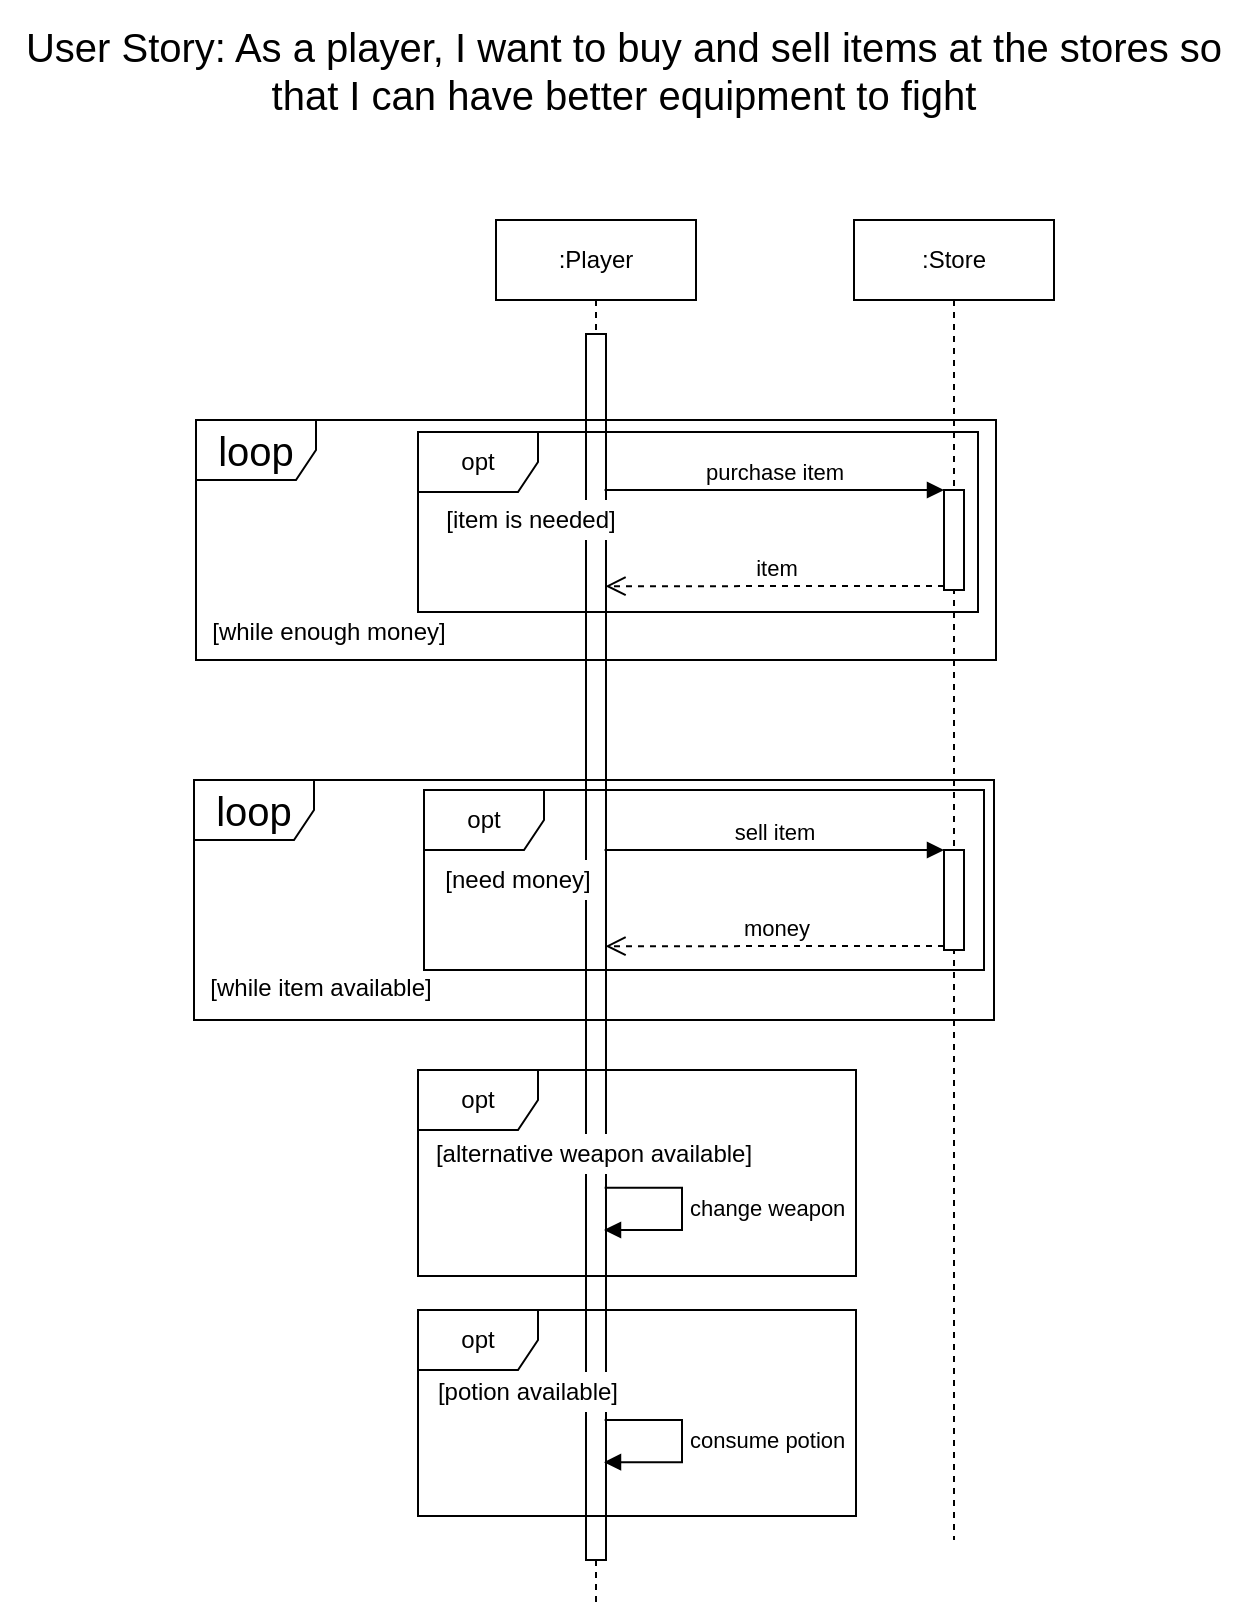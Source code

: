 <mxfile version="14.4.6" type="device"><diagram id="byu1stR2KS6hrMM0TohF" name="Page-1"><mxGraphModel dx="1674" dy="912" grid="1" gridSize="10" guides="1" tooltips="1" connect="1" arrows="1" fold="1" page="1" pageScale="1" pageWidth="850" pageHeight="1100" math="0" shadow="0"><root><mxCell id="0"/><mxCell id="1" parent="0"/><mxCell id="ROY14cTN3xMbXS5qXq06-9" value=":Player" style="shape=umlLifeline;perimeter=lifelinePerimeter;whiteSpace=wrap;html=1;container=1;collapsible=0;recursiveResize=0;outlineConnect=0;fillColor=#ffffff;fontSize=12;" vertex="1" parent="1"><mxGeometry x="361" y="260" width="100" height="692" as="geometry"/></mxCell><mxCell id="TkLlEuCI1bLyCvChMy64-15" value="" style="html=1;points=[];perimeter=orthogonalPerimeter;" parent="ROY14cTN3xMbXS5qXq06-9" vertex="1"><mxGeometry x="45" y="57" width="10" height="613" as="geometry"/></mxCell><mxCell id="TkLlEuCI1bLyCvChMy64-13" value=":Store" style="shape=umlLifeline;perimeter=lifelinePerimeter;whiteSpace=wrap;html=1;container=1;collapsible=0;recursiveResize=0;outlineConnect=0;" parent="1" vertex="1"><mxGeometry x="540" y="260" width="100" height="660" as="geometry"/></mxCell><mxCell id="TkLlEuCI1bLyCvChMy64-19" value="item" style="html=1;verticalAlign=bottom;endArrow=open;dashed=1;endSize=8;entryX=1.074;entryY=0.218;entryDx=0;entryDy=0;entryPerimeter=0;" parent="1" edge="1"><mxGeometry relative="1" as="geometry"><mxPoint x="415.74" y="443.1" as="targetPoint"/><mxPoint x="585" y="443" as="sourcePoint"/><mxPoint as="offset"/></mxGeometry></mxCell><mxCell id="TkLlEuCI1bLyCvChMy64-25" value="opt" style="shape=umlFrame;whiteSpace=wrap;html=1;fillColor=#ffffff;" parent="1" vertex="1"><mxGeometry x="322" y="685" width="219" height="103" as="geometry"/></mxCell><mxCell id="TkLlEuCI1bLyCvChMy64-26" value="[potion available]" style="text;html=1;strokeColor=none;align=center;verticalAlign=middle;whiteSpace=wrap;rounded=0;fillColor=#ffffff;" parent="1" vertex="1"><mxGeometry x="327" y="836" width="100" height="20" as="geometry"/></mxCell><mxCell id="TkLlEuCI1bLyCvChMy64-29" value="change weapon" style="edgeStyle=orthogonalEdgeStyle;html=1;align=left;spacingLeft=2;endArrow=block;rounded=0;exitX=1.133;exitY=0.442;exitDx=0;exitDy=0;exitPerimeter=0;" parent="1" edge="1"><mxGeometry x="-0.01" relative="1" as="geometry"><mxPoint x="415.33" y="743.9" as="sourcePoint"/><Array as="points"><mxPoint x="454" y="744"/><mxPoint x="454" y="765"/></Array><mxPoint x="415" y="765" as="targetPoint"/><mxPoint as="offset"/></mxGeometry></mxCell><mxCell id="TkLlEuCI1bLyCvChMy64-31" value="[alternative weapon available]" style="text;html=1;strokeColor=none;align=center;verticalAlign=middle;whiteSpace=wrap;rounded=0;fillColor=#ffffff;" parent="1" vertex="1"><mxGeometry x="325" y="717" width="170" height="20" as="geometry"/></mxCell><mxCell id="TkLlEuCI1bLyCvChMy64-33" value="opt" style="shape=umlFrame;whiteSpace=wrap;html=1;fillColor=#ffffff;" parent="1" vertex="1"><mxGeometry x="322" y="805" width="219" height="103" as="geometry"/></mxCell><mxCell id="TkLlEuCI1bLyCvChMy64-35" value="" style="html=1;points=[];perimeter=orthogonalPerimeter;" parent="1" vertex="1"><mxGeometry x="585" y="395" width="10" height="50" as="geometry"/></mxCell><mxCell id="TkLlEuCI1bLyCvChMy64-36" value="purchase item" style="html=1;verticalAlign=bottom;endArrow=block;entryX=0;entryY=0;exitX=1.028;exitY=0.111;exitDx=0;exitDy=0;exitPerimeter=0;" parent="1" target="TkLlEuCI1bLyCvChMy64-35" edge="1"><mxGeometry relative="1" as="geometry"><mxPoint x="415.28" y="394.95" as="sourcePoint"/></mxGeometry></mxCell><mxCell id="TkLlEuCI1bLyCvChMy64-39" value="[while enough money]" style="text;html=1;align=center;verticalAlign=middle;whiteSpace=wrap;rounded=0;fillColor=#ffffff;" parent="1" vertex="1"><mxGeometry x="212" y="456" width="131" height="19" as="geometry"/></mxCell><mxCell id="TkLlEuCI1bLyCvChMy64-40" value="" style="html=1;points=[];perimeter=orthogonalPerimeter;" parent="1" vertex="1"><mxGeometry x="585" y="575" width="10" height="50" as="geometry"/></mxCell><mxCell id="TkLlEuCI1bLyCvChMy64-41" value="sell item" style="html=1;verticalAlign=bottom;endArrow=block;entryX=0;entryY=0;exitX=1.028;exitY=0.111;exitDx=0;exitDy=0;exitPerimeter=0;" parent="1" target="TkLlEuCI1bLyCvChMy64-40" edge="1"><mxGeometry relative="1" as="geometry"><mxPoint x="415.28" y="574.95" as="sourcePoint"/></mxGeometry></mxCell><mxCell id="TkLlEuCI1bLyCvChMy64-42" value="money" style="html=1;verticalAlign=bottom;endArrow=open;dashed=1;endSize=8;entryX=1.074;entryY=0.218;entryDx=0;entryDy=0;entryPerimeter=0;" parent="1" edge="1"><mxGeometry relative="1" as="geometry"><mxPoint x="415.74" y="623.1" as="targetPoint"/><mxPoint x="585" y="623" as="sourcePoint"/><mxPoint as="offset"/></mxGeometry></mxCell><mxCell id="TkLlEuCI1bLyCvChMy64-43" value="opt" style="shape=umlFrame;whiteSpace=wrap;html=1;" parent="1" vertex="1"><mxGeometry x="325" y="545" width="280" height="90" as="geometry"/></mxCell><mxCell id="TkLlEuCI1bLyCvChMy64-44" value="[while item available]" style="text;html=1;align=center;verticalAlign=middle;whiteSpace=wrap;rounded=0;fillColor=#ffffff;" parent="1" vertex="1"><mxGeometry x="215" y="638" width="117" height="12" as="geometry"/></mxCell><mxCell id="ROY14cTN3xMbXS5qXq06-1" value="User Story: As a player, I want to buy and sell items at the stores so that I can have better equipment to fight" style="text;html=1;strokeColor=none;fillColor=none;align=center;verticalAlign=middle;whiteSpace=wrap;rounded=0;fontSize=20;" vertex="1" parent="1"><mxGeometry x="113" y="150" width="624" height="70" as="geometry"/></mxCell><mxCell id="ROY14cTN3xMbXS5qXq06-2" value="loop" style="shape=umlFrame;whiteSpace=wrap;html=1;fontSize=20;" vertex="1" parent="1"><mxGeometry x="210" y="540" width="400" height="120" as="geometry"/></mxCell><mxCell id="ROY14cTN3xMbXS5qXq06-3" value="[need money]" style="text;html=1;strokeColor=none;align=center;verticalAlign=middle;whiteSpace=wrap;rounded=0;fontSize=12;fillColor=#ffffff;" vertex="1" parent="1"><mxGeometry x="332" y="580" width="80" height="20" as="geometry"/></mxCell><mxCell id="ROY14cTN3xMbXS5qXq06-5" value="[item is needed]" style="text;html=1;align=center;verticalAlign=middle;resizable=0;points=[];autosize=1;fontSize=12;fillColor=#ffffff;" vertex="1" parent="1"><mxGeometry x="328" y="400" width="100" height="20" as="geometry"/></mxCell><mxCell id="ROY14cTN3xMbXS5qXq06-4" value="loop" style="shape=umlFrame;whiteSpace=wrap;html=1;fontSize=20;" vertex="1" parent="1"><mxGeometry x="211" y="360" width="400" height="120" as="geometry"/></mxCell><mxCell id="ROY14cTN3xMbXS5qXq06-10" value="opt" style="shape=umlFrame;whiteSpace=wrap;html=1;" vertex="1" parent="1"><mxGeometry x="322" y="366" width="280" height="90" as="geometry"/></mxCell><mxCell id="ROY14cTN3xMbXS5qXq06-11" value="consume potion" style="edgeStyle=orthogonalEdgeStyle;html=1;align=left;spacingLeft=2;endArrow=block;rounded=0;exitX=1.133;exitY=0.442;exitDx=0;exitDy=0;exitPerimeter=0;" edge="1" parent="1"><mxGeometry x="-0.01" relative="1" as="geometry"><mxPoint x="415.33" y="860.0" as="sourcePoint"/><Array as="points"><mxPoint x="454" y="860.1"/><mxPoint x="454" y="881.1"/></Array><mxPoint x="415" y="881.1" as="targetPoint"/><mxPoint as="offset"/></mxGeometry></mxCell></root></mxGraphModel></diagram></mxfile>